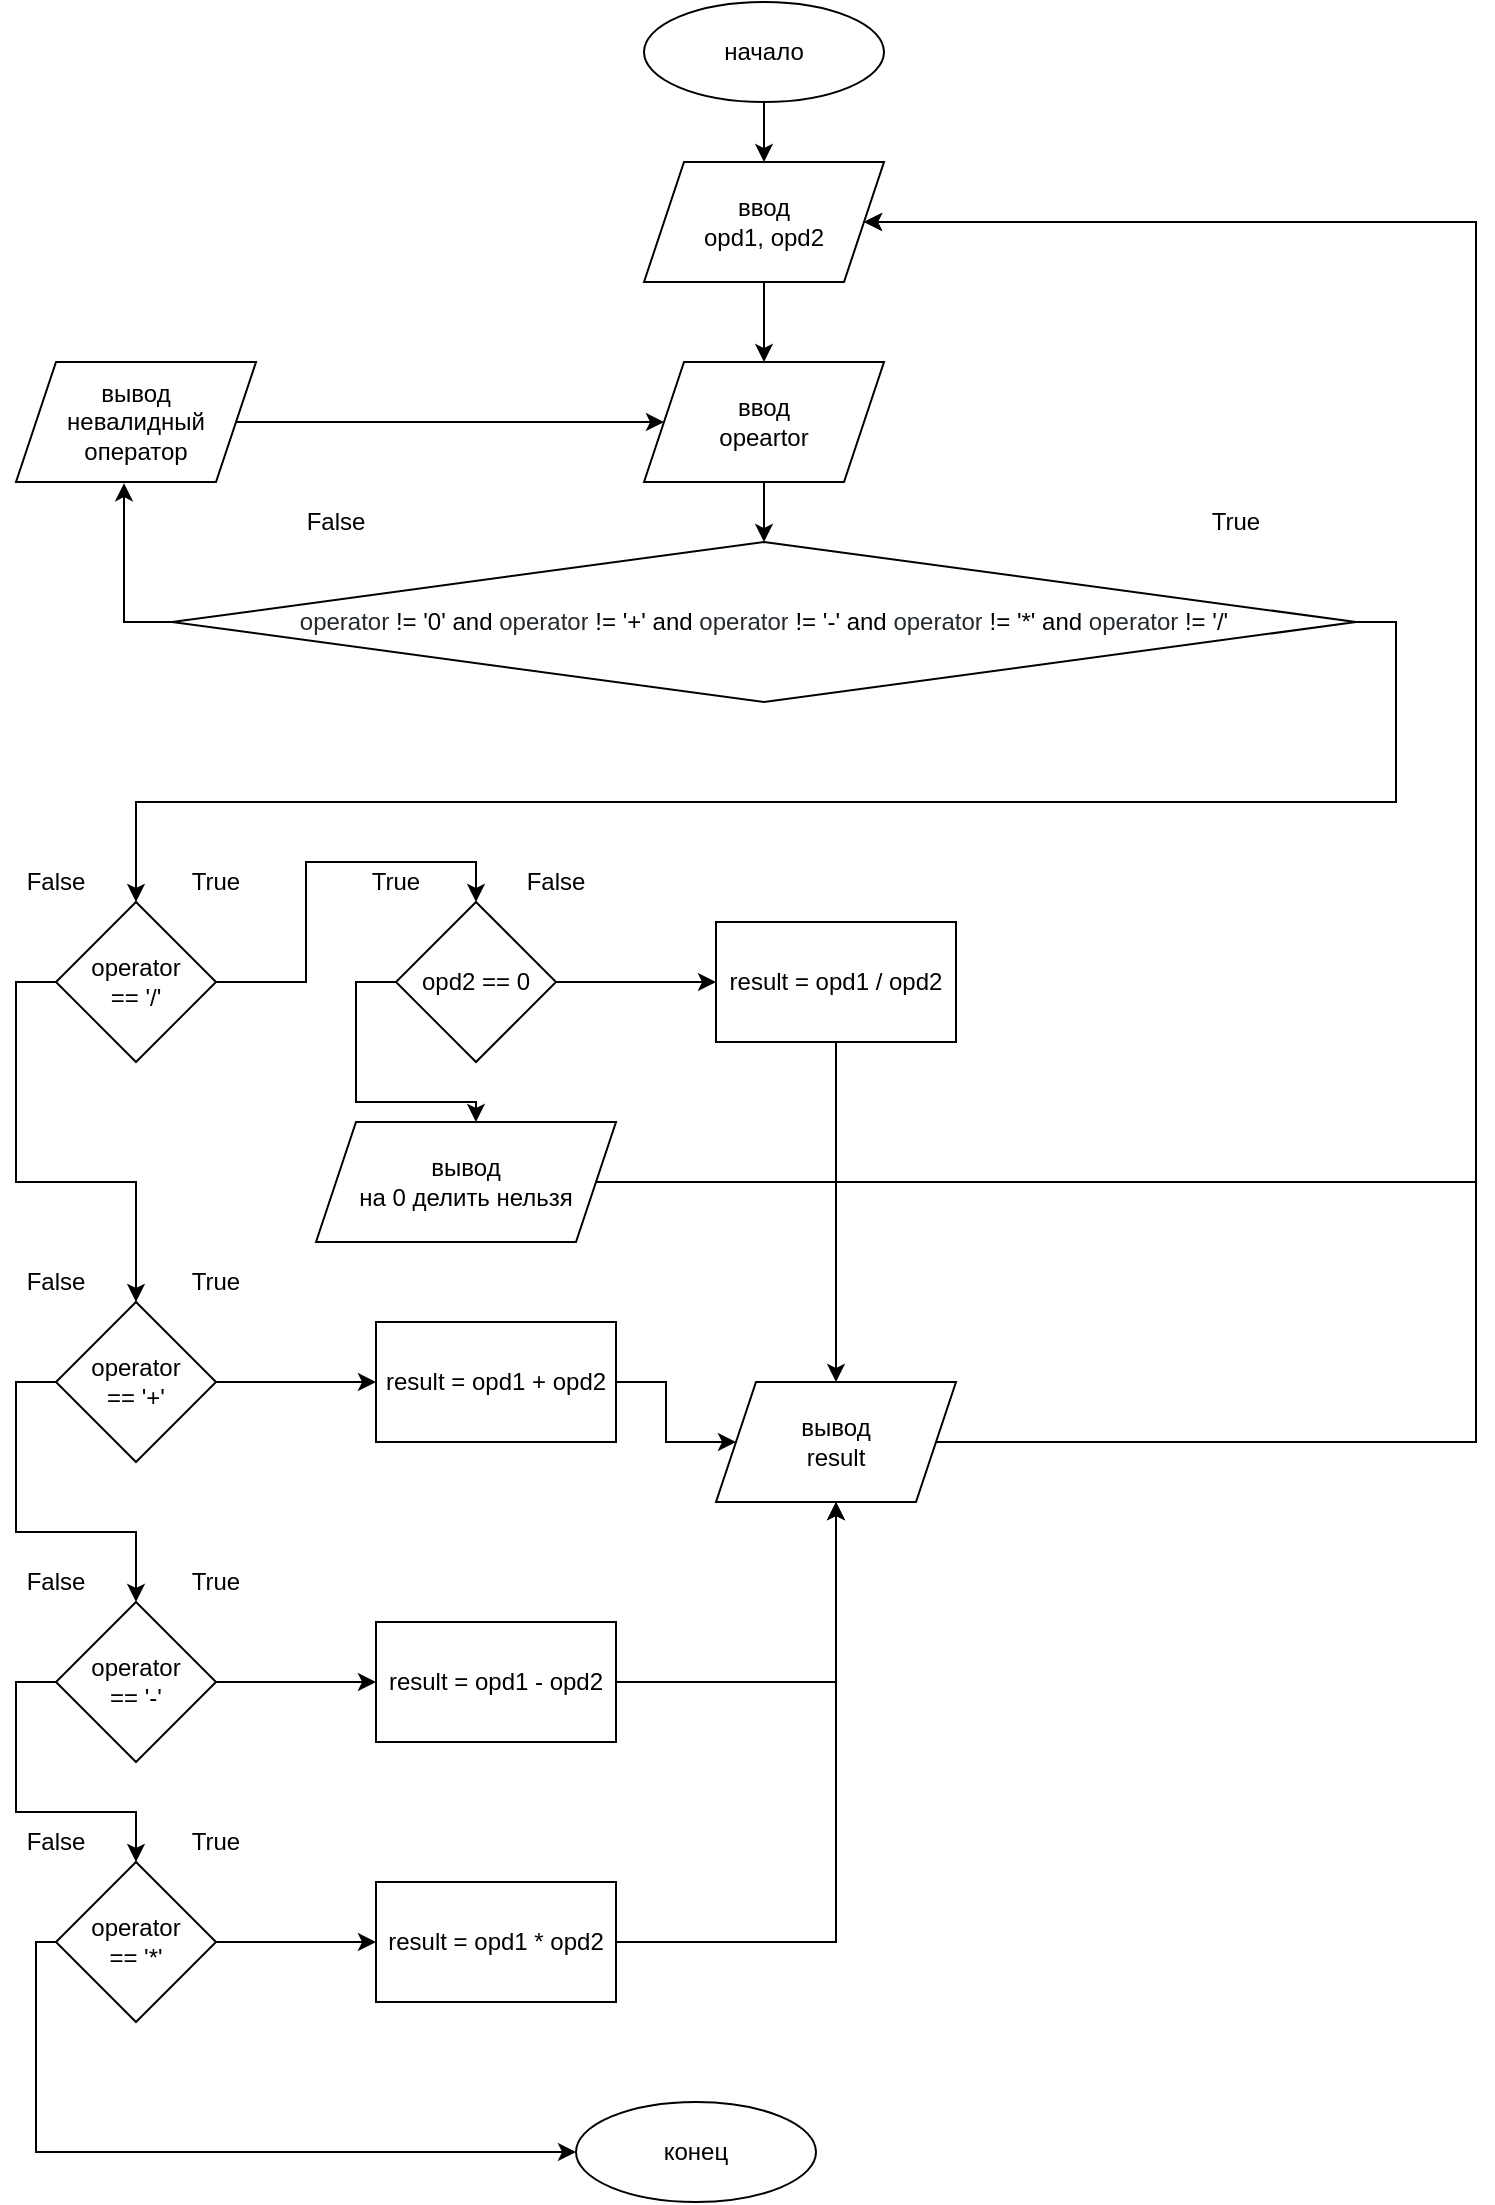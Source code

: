 <mxfile version="14.7.0" type="github" pages="5">
  <diagram id="TFhFOJFd55hGvijE_0DP" name="task01">
    <mxGraphModel dx="2062" dy="1187" grid="1" gridSize="10" guides="1" tooltips="1" connect="1" arrows="1" fold="1" page="1" pageScale="1" pageWidth="827" pageHeight="1169" math="0" shadow="0">
      <root>
        <mxCell id="0" />
        <mxCell id="1" parent="0" />
        <mxCell id="lAKaNFbHUgLu8sAjZaHh-39" style="edgeStyle=orthogonalEdgeStyle;rounded=0;orthogonalLoop=1;jettySize=auto;html=1;entryX=0.5;entryY=0;entryDx=0;entryDy=0;" parent="1" source="lAKaNFbHUgLu8sAjZaHh-36" target="lAKaNFbHUgLu8sAjZaHh-37" edge="1">
          <mxGeometry relative="1" as="geometry" />
        </mxCell>
        <mxCell id="lAKaNFbHUgLu8sAjZaHh-36" value="начало" style="ellipse;whiteSpace=wrap;html=1;" parent="1" vertex="1">
          <mxGeometry x="354" y="30" width="120" height="50" as="geometry" />
        </mxCell>
        <mxCell id="lAKaNFbHUgLu8sAjZaHh-40" style="edgeStyle=orthogonalEdgeStyle;rounded=0;orthogonalLoop=1;jettySize=auto;html=1;entryX=0.5;entryY=0;entryDx=0;entryDy=0;" parent="1" source="lAKaNFbHUgLu8sAjZaHh-37" target="lAKaNFbHUgLu8sAjZaHh-38" edge="1">
          <mxGeometry relative="1" as="geometry" />
        </mxCell>
        <mxCell id="lAKaNFbHUgLu8sAjZaHh-37" value="ввод&lt;br&gt;opd1, opd2" style="shape=parallelogram;perimeter=parallelogramPerimeter;whiteSpace=wrap;html=1;fixedSize=1;" parent="1" vertex="1">
          <mxGeometry x="354" y="110" width="120" height="60" as="geometry" />
        </mxCell>
        <mxCell id="lAKaNFbHUgLu8sAjZaHh-45" style="edgeStyle=orthogonalEdgeStyle;rounded=0;orthogonalLoop=1;jettySize=auto;html=1;entryX=0.5;entryY=0;entryDx=0;entryDy=0;" parent="1" source="lAKaNFbHUgLu8sAjZaHh-38" target="lAKaNFbHUgLu8sAjZaHh-41" edge="1">
          <mxGeometry relative="1" as="geometry" />
        </mxCell>
        <mxCell id="lAKaNFbHUgLu8sAjZaHh-38" value="ввод&lt;br&gt;opeartor" style="shape=parallelogram;perimeter=parallelogramPerimeter;whiteSpace=wrap;html=1;fixedSize=1;" parent="1" vertex="1">
          <mxGeometry x="354" y="210" width="120" height="60" as="geometry" />
        </mxCell>
        <mxCell id="lAKaNFbHUgLu8sAjZaHh-48" style="edgeStyle=orthogonalEdgeStyle;rounded=0;orthogonalLoop=1;jettySize=auto;html=1;entryX=0.45;entryY=1.01;entryDx=0;entryDy=0;entryPerimeter=0;exitX=0;exitY=0.5;exitDx=0;exitDy=0;" parent="1" source="lAKaNFbHUgLu8sAjZaHh-41" target="lAKaNFbHUgLu8sAjZaHh-47" edge="1">
          <mxGeometry relative="1" as="geometry">
            <mxPoint x="90" y="240" as="targetPoint" />
          </mxGeometry>
        </mxCell>
        <mxCell id="lAKaNFbHUgLu8sAjZaHh-107" style="edgeStyle=orthogonalEdgeStyle;rounded=0;orthogonalLoop=1;jettySize=auto;html=1;exitX=1;exitY=0.5;exitDx=0;exitDy=0;" parent="1" source="lAKaNFbHUgLu8sAjZaHh-41" target="lAKaNFbHUgLu8sAjZaHh-59" edge="1">
          <mxGeometry relative="1" as="geometry" />
        </mxCell>
        <mxCell id="lAKaNFbHUgLu8sAjZaHh-41" value="&lt;span class=&quot;pl-s1&quot; style=&quot;box-sizing: border-box ; color: rgb(36 , 41 , 46) ; font-family: , &amp;#34;consolas&amp;#34; , &amp;#34;liberation mono&amp;#34; , &amp;#34;menlo&amp;#34; , monospace ; background-color: rgb(255 , 255 , 255)&quot;&gt;operator&lt;/span&gt;&lt;span style=&quot;color: rgb(36 , 41 , 46) ; font-family: , &amp;#34;consolas&amp;#34; , &amp;#34;liberation mono&amp;#34; , &amp;#34;menlo&amp;#34; , monospace ; background-color: rgb(255 , 255 , 255)&quot;&gt; &lt;/span&gt;&lt;span class=&quot;pl-c1&quot; style=&quot;box-sizing: border-box ; font-family: , &amp;#34;consolas&amp;#34; , &amp;#34;liberation mono&amp;#34; , &amp;#34;menlo&amp;#34; , monospace ; background-color: rgb(255 , 255 , 255)&quot;&gt;!=&lt;/span&gt;&lt;span style=&quot;color: rgb(36 , 41 , 46) ; font-family: , &amp;#34;consolas&amp;#34; , &amp;#34;liberation mono&amp;#34; , &amp;#34;menlo&amp;#34; , monospace ; background-color: rgb(255 , 255 , 255)&quot;&gt; &lt;/span&gt;&lt;span class=&quot;pl-s&quot; style=&quot;box-sizing: border-box ; font-family: , &amp;#34;consolas&amp;#34; , &amp;#34;liberation mono&amp;#34; , &amp;#34;menlo&amp;#34; , monospace ; background-color: rgb(255 , 255 , 255)&quot;&gt;&#39;0&#39;&lt;/span&gt;&lt;span style=&quot;color: rgb(36 , 41 , 46) ; font-family: , &amp;#34;consolas&amp;#34; , &amp;#34;liberation mono&amp;#34; , &amp;#34;menlo&amp;#34; , monospace ; background-color: rgb(255 , 255 , 255)&quot;&gt; &lt;/span&gt;&lt;span class=&quot;pl-c1&quot; style=&quot;box-sizing: border-box ; font-family: , &amp;#34;consolas&amp;#34; , &amp;#34;liberation mono&amp;#34; , &amp;#34;menlo&amp;#34; , monospace ; background-color: rgb(255 , 255 , 255)&quot;&gt;and&lt;/span&gt;&lt;span style=&quot;color: rgb(36 , 41 , 46) ; font-family: , &amp;#34;consolas&amp;#34; , &amp;#34;liberation mono&amp;#34; , &amp;#34;menlo&amp;#34; , monospace ; background-color: rgb(255 , 255 , 255)&quot;&gt; &lt;/span&gt;&lt;span class=&quot;pl-s1&quot; style=&quot;box-sizing: border-box ; color: rgb(36 , 41 , 46) ; font-family: , &amp;#34;consolas&amp;#34; , &amp;#34;liberation mono&amp;#34; , &amp;#34;menlo&amp;#34; , monospace ; background-color: rgb(255 , 255 , 255)&quot;&gt;operator&lt;/span&gt;&lt;span style=&quot;color: rgb(36 , 41 , 46) ; font-family: , &amp;#34;consolas&amp;#34; , &amp;#34;liberation mono&amp;#34; , &amp;#34;menlo&amp;#34; , monospace ; background-color: rgb(255 , 255 , 255)&quot;&gt; &lt;/span&gt;&lt;span class=&quot;pl-c1&quot; style=&quot;box-sizing: border-box ; font-family: , &amp;#34;consolas&amp;#34; , &amp;#34;liberation mono&amp;#34; , &amp;#34;menlo&amp;#34; , monospace ; background-color: rgb(255 , 255 , 255)&quot;&gt;!=&lt;/span&gt;&lt;span style=&quot;color: rgb(36 , 41 , 46) ; font-family: , &amp;#34;consolas&amp;#34; , &amp;#34;liberation mono&amp;#34; , &amp;#34;menlo&amp;#34; , monospace ; background-color: rgb(255 , 255 , 255)&quot;&gt; &lt;/span&gt;&lt;span class=&quot;pl-s&quot; style=&quot;box-sizing: border-box ; font-family: , &amp;#34;consolas&amp;#34; , &amp;#34;liberation mono&amp;#34; , &amp;#34;menlo&amp;#34; , monospace ; background-color: rgb(255 , 255 , 255)&quot;&gt;&#39;+&#39;&lt;/span&gt;&lt;span style=&quot;color: rgb(36 , 41 , 46) ; font-family: , &amp;#34;consolas&amp;#34; , &amp;#34;liberation mono&amp;#34; , &amp;#34;menlo&amp;#34; , monospace ; background-color: rgb(255 , 255 , 255)&quot;&gt; &lt;/span&gt;&lt;span class=&quot;pl-c1&quot; style=&quot;box-sizing: border-box ; font-family: , &amp;#34;consolas&amp;#34; , &amp;#34;liberation mono&amp;#34; , &amp;#34;menlo&amp;#34; , monospace ; background-color: rgb(255 , 255 , 255)&quot;&gt;and&lt;/span&gt;&lt;span style=&quot;color: rgb(36 , 41 , 46) ; font-family: , &amp;#34;consolas&amp;#34; , &amp;#34;liberation mono&amp;#34; , &amp;#34;menlo&amp;#34; , monospace ; background-color: rgb(255 , 255 , 255)&quot;&gt; &lt;/span&gt;&lt;span class=&quot;pl-s1&quot; style=&quot;box-sizing: border-box ; color: rgb(36 , 41 , 46) ; font-family: , &amp;#34;consolas&amp;#34; , &amp;#34;liberation mono&amp;#34; , &amp;#34;menlo&amp;#34; , monospace ; background-color: rgb(255 , 255 , 255)&quot;&gt;operator&lt;/span&gt;&lt;span style=&quot;color: rgb(36 , 41 , 46) ; font-family: , &amp;#34;consolas&amp;#34; , &amp;#34;liberation mono&amp;#34; , &amp;#34;menlo&amp;#34; , monospace ; background-color: rgb(255 , 255 , 255)&quot;&gt; &lt;/span&gt;&lt;span class=&quot;pl-c1&quot; style=&quot;box-sizing: border-box ; font-family: , &amp;#34;consolas&amp;#34; , &amp;#34;liberation mono&amp;#34; , &amp;#34;menlo&amp;#34; , monospace ; background-color: rgb(255 , 255 , 255)&quot;&gt;!=&lt;/span&gt;&lt;span style=&quot;color: rgb(36 , 41 , 46) ; font-family: , &amp;#34;consolas&amp;#34; , &amp;#34;liberation mono&amp;#34; , &amp;#34;menlo&amp;#34; , monospace ; background-color: rgb(255 , 255 , 255)&quot;&gt; &lt;/span&gt;&lt;span class=&quot;pl-s&quot; style=&quot;box-sizing: border-box ; font-family: , &amp;#34;consolas&amp;#34; , &amp;#34;liberation mono&amp;#34; , &amp;#34;menlo&amp;#34; , monospace ; background-color: rgb(255 , 255 , 255)&quot;&gt;&#39;-&#39;&lt;/span&gt;&lt;span style=&quot;color: rgb(36 , 41 , 46) ; font-family: , &amp;#34;consolas&amp;#34; , &amp;#34;liberation mono&amp;#34; , &amp;#34;menlo&amp;#34; , monospace ; background-color: rgb(255 , 255 , 255)&quot;&gt; &lt;/span&gt;&lt;span class=&quot;pl-c1&quot; style=&quot;box-sizing: border-box ; font-family: , &amp;#34;consolas&amp;#34; , &amp;#34;liberation mono&amp;#34; , &amp;#34;menlo&amp;#34; , monospace ; background-color: rgb(255 , 255 , 255)&quot;&gt;and&lt;/span&gt;&lt;span style=&quot;color: rgb(36 , 41 , 46) ; font-family: , &amp;#34;consolas&amp;#34; , &amp;#34;liberation mono&amp;#34; , &amp;#34;menlo&amp;#34; , monospace ; background-color: rgb(255 , 255 , 255)&quot;&gt; &lt;/span&gt;&lt;span class=&quot;pl-s1&quot; style=&quot;box-sizing: border-box ; color: rgb(36 , 41 , 46) ; font-family: , &amp;#34;consolas&amp;#34; , &amp;#34;liberation mono&amp;#34; , &amp;#34;menlo&amp;#34; , monospace ; background-color: rgb(255 , 255 , 255)&quot;&gt;operator&lt;/span&gt;&lt;span style=&quot;color: rgb(36 , 41 , 46) ; font-family: , &amp;#34;consolas&amp;#34; , &amp;#34;liberation mono&amp;#34; , &amp;#34;menlo&amp;#34; , monospace ; background-color: rgb(255 , 255 , 255)&quot;&gt; &lt;/span&gt;&lt;span class=&quot;pl-c1&quot; style=&quot;box-sizing: border-box ; font-family: , &amp;#34;consolas&amp;#34; , &amp;#34;liberation mono&amp;#34; , &amp;#34;menlo&amp;#34; , monospace ; background-color: rgb(255 , 255 , 255)&quot;&gt;!=&lt;/span&gt;&lt;span style=&quot;color: rgb(36 , 41 , 46) ; font-family: , &amp;#34;consolas&amp;#34; , &amp;#34;liberation mono&amp;#34; , &amp;#34;menlo&amp;#34; , monospace ; background-color: rgb(255 , 255 , 255)&quot;&gt; &lt;/span&gt;&lt;span class=&quot;pl-s&quot; style=&quot;box-sizing: border-box ; font-family: , &amp;#34;consolas&amp;#34; , &amp;#34;liberation mono&amp;#34; , &amp;#34;menlo&amp;#34; , monospace ; background-color: rgb(255 , 255 , 255)&quot;&gt;&#39;*&#39;&lt;/span&gt;&lt;span style=&quot;color: rgb(36 , 41 , 46) ; font-family: , &amp;#34;consolas&amp;#34; , &amp;#34;liberation mono&amp;#34; , &amp;#34;menlo&amp;#34; , monospace ; background-color: rgb(255 , 255 , 255)&quot;&gt; &lt;/span&gt;&lt;span class=&quot;pl-c1&quot; style=&quot;box-sizing: border-box ; font-family: , &amp;#34;consolas&amp;#34; , &amp;#34;liberation mono&amp;#34; , &amp;#34;menlo&amp;#34; , monospace ; background-color: rgb(255 , 255 , 255)&quot;&gt;and&lt;/span&gt;&lt;span style=&quot;color: rgb(36 , 41 , 46) ; font-family: , &amp;#34;consolas&amp;#34; , &amp;#34;liberation mono&amp;#34; , &amp;#34;menlo&amp;#34; , monospace ; background-color: rgb(255 , 255 , 255)&quot;&gt; &lt;/span&gt;&lt;span class=&quot;pl-s1&quot; style=&quot;box-sizing: border-box ; color: rgb(36 , 41 , 46) ; font-family: , &amp;#34;consolas&amp;#34; , &amp;#34;liberation mono&amp;#34; , &amp;#34;menlo&amp;#34; , monospace ; background-color: rgb(255 , 255 , 255)&quot;&gt;operator&lt;/span&gt;&lt;span style=&quot;color: rgb(36 , 41 , 46) ; font-family: , &amp;#34;consolas&amp;#34; , &amp;#34;liberation mono&amp;#34; , &amp;#34;menlo&amp;#34; , monospace ; background-color: rgb(255 , 255 , 255)&quot;&gt; &lt;/span&gt;&lt;span class=&quot;pl-c1&quot; style=&quot;box-sizing: border-box ; font-family: , &amp;#34;consolas&amp;#34; , &amp;#34;liberation mono&amp;#34; , &amp;#34;menlo&amp;#34; , monospace ; background-color: rgb(255 , 255 , 255)&quot;&gt;!=&lt;/span&gt;&lt;span style=&quot;color: rgb(36 , 41 , 46) ; font-family: , &amp;#34;consolas&amp;#34; , &amp;#34;liberation mono&amp;#34; , &amp;#34;menlo&amp;#34; , monospace ; background-color: rgb(255 , 255 , 255)&quot;&gt; &lt;/span&gt;&lt;span class=&quot;pl-s&quot; style=&quot;box-sizing: border-box ; font-family: , &amp;#34;consolas&amp;#34; , &amp;#34;liberation mono&amp;#34; , &amp;#34;menlo&amp;#34; , monospace ; background-color: rgb(255 , 255 , 255)&quot;&gt;&#39;/&#39;&lt;/span&gt;" style="rhombus;whiteSpace=wrap;html=1;" parent="1" vertex="1">
          <mxGeometry x="118" y="300" width="592" height="80" as="geometry" />
        </mxCell>
        <mxCell id="lAKaNFbHUgLu8sAjZaHh-42" value="False" style="text;html=1;strokeColor=none;fillColor=none;align=center;verticalAlign=middle;whiteSpace=wrap;rounded=0;" parent="1" vertex="1">
          <mxGeometry x="180" y="280" width="40" height="20" as="geometry" />
        </mxCell>
        <mxCell id="lAKaNFbHUgLu8sAjZaHh-44" value="True" style="text;html=1;strokeColor=none;fillColor=none;align=center;verticalAlign=middle;whiteSpace=wrap;rounded=0;" parent="1" vertex="1">
          <mxGeometry x="630" y="280" width="40" height="20" as="geometry" />
        </mxCell>
        <mxCell id="lAKaNFbHUgLu8sAjZaHh-49" style="edgeStyle=orthogonalEdgeStyle;rounded=0;orthogonalLoop=1;jettySize=auto;html=1;entryX=0;entryY=0.5;entryDx=0;entryDy=0;" parent="1" source="lAKaNFbHUgLu8sAjZaHh-47" target="lAKaNFbHUgLu8sAjZaHh-38" edge="1">
          <mxGeometry relative="1" as="geometry" />
        </mxCell>
        <mxCell id="lAKaNFbHUgLu8sAjZaHh-47" value="вывод&lt;br&gt;невалидный оператор" style="shape=parallelogram;perimeter=parallelogramPerimeter;whiteSpace=wrap;html=1;fixedSize=1;" parent="1" vertex="1">
          <mxGeometry x="40" y="210" width="120" height="60" as="geometry" />
        </mxCell>
        <mxCell id="lAKaNFbHUgLu8sAjZaHh-74" style="edgeStyle=orthogonalEdgeStyle;rounded=0;orthogonalLoop=1;jettySize=auto;html=1;" parent="1" source="lAKaNFbHUgLu8sAjZaHh-50" target="lAKaNFbHUgLu8sAjZaHh-66" edge="1">
          <mxGeometry relative="1" as="geometry" />
        </mxCell>
        <mxCell id="lAKaNFbHUgLu8sAjZaHh-88" style="edgeStyle=orthogonalEdgeStyle;rounded=0;orthogonalLoop=1;jettySize=auto;html=1;exitX=0;exitY=0.5;exitDx=0;exitDy=0;entryX=0.5;entryY=0;entryDx=0;entryDy=0;" parent="1" source="lAKaNFbHUgLu8sAjZaHh-50" target="lAKaNFbHUgLu8sAjZaHh-53" edge="1">
          <mxGeometry relative="1" as="geometry" />
        </mxCell>
        <mxCell id="lAKaNFbHUgLu8sAjZaHh-50" value="operator &lt;br&gt;== &#39;+&#39;" style="rhombus;whiteSpace=wrap;html=1;" parent="1" vertex="1">
          <mxGeometry x="60" y="680" width="80" height="80" as="geometry" />
        </mxCell>
        <mxCell id="lAKaNFbHUgLu8sAjZaHh-51" value="True" style="text;html=1;strokeColor=none;fillColor=none;align=center;verticalAlign=middle;whiteSpace=wrap;rounded=0;" parent="1" vertex="1">
          <mxGeometry x="120" y="660" width="40" height="20" as="geometry" />
        </mxCell>
        <mxCell id="lAKaNFbHUgLu8sAjZaHh-52" value="False" style="text;html=1;strokeColor=none;fillColor=none;align=center;verticalAlign=middle;whiteSpace=wrap;rounded=0;" parent="1" vertex="1">
          <mxGeometry x="40" y="660" width="40" height="20" as="geometry" />
        </mxCell>
        <mxCell id="lAKaNFbHUgLu8sAjZaHh-76" style="edgeStyle=orthogonalEdgeStyle;rounded=0;orthogonalLoop=1;jettySize=auto;html=1;entryX=0;entryY=0.5;entryDx=0;entryDy=0;" parent="1" source="lAKaNFbHUgLu8sAjZaHh-53" target="lAKaNFbHUgLu8sAjZaHh-68" edge="1">
          <mxGeometry relative="1" as="geometry" />
        </mxCell>
        <mxCell id="lAKaNFbHUgLu8sAjZaHh-91" style="edgeStyle=orthogonalEdgeStyle;rounded=0;orthogonalLoop=1;jettySize=auto;html=1;entryX=0.5;entryY=0;entryDx=0;entryDy=0;exitX=0;exitY=0.5;exitDx=0;exitDy=0;" parent="1" source="lAKaNFbHUgLu8sAjZaHh-53" target="lAKaNFbHUgLu8sAjZaHh-56" edge="1">
          <mxGeometry relative="1" as="geometry" />
        </mxCell>
        <mxCell id="lAKaNFbHUgLu8sAjZaHh-53" value="operator &lt;br&gt;== &#39;-&#39;" style="rhombus;whiteSpace=wrap;html=1;" parent="1" vertex="1">
          <mxGeometry x="60" y="830" width="80" height="80" as="geometry" />
        </mxCell>
        <mxCell id="lAKaNFbHUgLu8sAjZaHh-54" value="True" style="text;html=1;strokeColor=none;fillColor=none;align=center;verticalAlign=middle;whiteSpace=wrap;rounded=0;" parent="1" vertex="1">
          <mxGeometry x="120" y="810" width="40" height="20" as="geometry" />
        </mxCell>
        <mxCell id="lAKaNFbHUgLu8sAjZaHh-55" value="False" style="text;html=1;strokeColor=none;fillColor=none;align=center;verticalAlign=middle;whiteSpace=wrap;rounded=0;" parent="1" vertex="1">
          <mxGeometry x="40" y="810" width="40" height="20" as="geometry" />
        </mxCell>
        <mxCell id="lAKaNFbHUgLu8sAjZaHh-78" style="edgeStyle=orthogonalEdgeStyle;rounded=0;orthogonalLoop=1;jettySize=auto;html=1;entryX=0;entryY=0.5;entryDx=0;entryDy=0;" parent="1" source="lAKaNFbHUgLu8sAjZaHh-56" target="lAKaNFbHUgLu8sAjZaHh-70" edge="1">
          <mxGeometry relative="1" as="geometry" />
        </mxCell>
        <mxCell id="lAKaNFbHUgLu8sAjZaHh-117" style="edgeStyle=orthogonalEdgeStyle;rounded=0;orthogonalLoop=1;jettySize=auto;html=1;entryX=0;entryY=0.5;entryDx=0;entryDy=0;" parent="1" source="lAKaNFbHUgLu8sAjZaHh-56" target="lAKaNFbHUgLu8sAjZaHh-101" edge="1">
          <mxGeometry relative="1" as="geometry">
            <Array as="points">
              <mxPoint x="50" y="1000" />
              <mxPoint x="50" y="1105" />
            </Array>
          </mxGeometry>
        </mxCell>
        <mxCell id="lAKaNFbHUgLu8sAjZaHh-56" value="operator &lt;br&gt;== &#39;*&#39;" style="rhombus;whiteSpace=wrap;html=1;" parent="1" vertex="1">
          <mxGeometry x="60" y="960" width="80" height="80" as="geometry" />
        </mxCell>
        <mxCell id="lAKaNFbHUgLu8sAjZaHh-57" value="True" style="text;html=1;strokeColor=none;fillColor=none;align=center;verticalAlign=middle;whiteSpace=wrap;rounded=0;" parent="1" vertex="1">
          <mxGeometry x="120" y="940" width="40" height="20" as="geometry" />
        </mxCell>
        <mxCell id="lAKaNFbHUgLu8sAjZaHh-58" value="False" style="text;html=1;strokeColor=none;fillColor=none;align=center;verticalAlign=middle;whiteSpace=wrap;rounded=0;" parent="1" vertex="1">
          <mxGeometry x="40" y="940" width="40" height="20" as="geometry" />
        </mxCell>
        <mxCell id="lAKaNFbHUgLu8sAjZaHh-108" style="edgeStyle=orthogonalEdgeStyle;rounded=0;orthogonalLoop=1;jettySize=auto;html=1;entryX=0.5;entryY=0;entryDx=0;entryDy=0;" parent="1" source="lAKaNFbHUgLu8sAjZaHh-59" target="lAKaNFbHUgLu8sAjZaHh-84" edge="1">
          <mxGeometry relative="1" as="geometry" />
        </mxCell>
        <mxCell id="lAKaNFbHUgLu8sAjZaHh-116" style="edgeStyle=orthogonalEdgeStyle;rounded=0;orthogonalLoop=1;jettySize=auto;html=1;entryX=0.5;entryY=0;entryDx=0;entryDy=0;exitX=0;exitY=0.5;exitDx=0;exitDy=0;" parent="1" source="lAKaNFbHUgLu8sAjZaHh-59" target="lAKaNFbHUgLu8sAjZaHh-50" edge="1">
          <mxGeometry relative="1" as="geometry" />
        </mxCell>
        <mxCell id="lAKaNFbHUgLu8sAjZaHh-59" value="operator &lt;br&gt;== &#39;/&#39;" style="rhombus;whiteSpace=wrap;html=1;" parent="1" vertex="1">
          <mxGeometry x="60" y="480" width="80" height="80" as="geometry" />
        </mxCell>
        <mxCell id="lAKaNFbHUgLu8sAjZaHh-60" value="True" style="text;html=1;strokeColor=none;fillColor=none;align=center;verticalAlign=middle;whiteSpace=wrap;rounded=0;" parent="1" vertex="1">
          <mxGeometry x="120" y="460" width="40" height="20" as="geometry" />
        </mxCell>
        <mxCell id="lAKaNFbHUgLu8sAjZaHh-61" value="False" style="text;html=1;strokeColor=none;fillColor=none;align=center;verticalAlign=middle;whiteSpace=wrap;rounded=0;" parent="1" vertex="1">
          <mxGeometry x="40" y="460" width="40" height="20" as="geometry" />
        </mxCell>
        <mxCell id="lAKaNFbHUgLu8sAjZaHh-75" style="edgeStyle=orthogonalEdgeStyle;rounded=0;orthogonalLoop=1;jettySize=auto;html=1;" parent="1" source="lAKaNFbHUgLu8sAjZaHh-66" target="lAKaNFbHUgLu8sAjZaHh-67" edge="1">
          <mxGeometry relative="1" as="geometry" />
        </mxCell>
        <mxCell id="lAKaNFbHUgLu8sAjZaHh-66" value="result = opd1 + opd2" style="rounded=0;whiteSpace=wrap;html=1;" parent="1" vertex="1">
          <mxGeometry x="220" y="690" width="120" height="60" as="geometry" />
        </mxCell>
        <mxCell id="lAKaNFbHUgLu8sAjZaHh-112" style="edgeStyle=orthogonalEdgeStyle;rounded=0;orthogonalLoop=1;jettySize=auto;html=1;entryX=1;entryY=0.5;entryDx=0;entryDy=0;exitX=1;exitY=0.5;exitDx=0;exitDy=0;" parent="1" source="lAKaNFbHUgLu8sAjZaHh-67" target="lAKaNFbHUgLu8sAjZaHh-37" edge="1">
          <mxGeometry relative="1" as="geometry">
            <Array as="points">
              <mxPoint x="770" y="750" />
              <mxPoint x="770" y="140" />
            </Array>
          </mxGeometry>
        </mxCell>
        <mxCell id="lAKaNFbHUgLu8sAjZaHh-67" value="вывод&lt;br&gt;result" style="shape=parallelogram;perimeter=parallelogramPerimeter;whiteSpace=wrap;html=1;fixedSize=1;" parent="1" vertex="1">
          <mxGeometry x="390" y="720" width="120" height="60" as="geometry" />
        </mxCell>
        <mxCell id="lAKaNFbHUgLu8sAjZaHh-77" style="edgeStyle=orthogonalEdgeStyle;rounded=0;orthogonalLoop=1;jettySize=auto;html=1;entryX=0.5;entryY=1;entryDx=0;entryDy=0;" parent="1" source="lAKaNFbHUgLu8sAjZaHh-68" target="lAKaNFbHUgLu8sAjZaHh-67" edge="1">
          <mxGeometry relative="1" as="geometry" />
        </mxCell>
        <mxCell id="lAKaNFbHUgLu8sAjZaHh-68" value="result = opd1 - opd2" style="rounded=0;whiteSpace=wrap;html=1;" parent="1" vertex="1">
          <mxGeometry x="220" y="840" width="120" height="60" as="geometry" />
        </mxCell>
        <mxCell id="lAKaNFbHUgLu8sAjZaHh-79" style="edgeStyle=orthogonalEdgeStyle;rounded=0;orthogonalLoop=1;jettySize=auto;html=1;entryX=0.5;entryY=1;entryDx=0;entryDy=0;" parent="1" source="lAKaNFbHUgLu8sAjZaHh-70" target="lAKaNFbHUgLu8sAjZaHh-67" edge="1">
          <mxGeometry relative="1" as="geometry" />
        </mxCell>
        <mxCell id="lAKaNFbHUgLu8sAjZaHh-70" value="result = opd1 * opd2" style="rounded=0;whiteSpace=wrap;html=1;" parent="1" vertex="1">
          <mxGeometry x="220" y="970" width="120" height="60" as="geometry" />
        </mxCell>
        <mxCell id="lAKaNFbHUgLu8sAjZaHh-113" style="edgeStyle=orthogonalEdgeStyle;rounded=0;orthogonalLoop=1;jettySize=auto;html=1;entryX=0;entryY=0.5;entryDx=0;entryDy=0;" parent="1" source="lAKaNFbHUgLu8sAjZaHh-84" target="lAKaNFbHUgLu8sAjZaHh-98" edge="1">
          <mxGeometry relative="1" as="geometry" />
        </mxCell>
        <mxCell id="lAKaNFbHUgLu8sAjZaHh-114" style="edgeStyle=orthogonalEdgeStyle;rounded=0;orthogonalLoop=1;jettySize=auto;html=1;entryX=0.533;entryY=0;entryDx=0;entryDy=0;entryPerimeter=0;exitX=0;exitY=0.5;exitDx=0;exitDy=0;" parent="1" source="lAKaNFbHUgLu8sAjZaHh-84" target="lAKaNFbHUgLu8sAjZaHh-94" edge="1">
          <mxGeometry relative="1" as="geometry" />
        </mxCell>
        <mxCell id="lAKaNFbHUgLu8sAjZaHh-84" value="opd2 == 0" style="rhombus;whiteSpace=wrap;html=1;" parent="1" vertex="1">
          <mxGeometry x="230" y="480" width="80" height="80" as="geometry" />
        </mxCell>
        <mxCell id="lAKaNFbHUgLu8sAjZaHh-85" value="False" style="text;html=1;strokeColor=none;fillColor=none;align=center;verticalAlign=middle;whiteSpace=wrap;rounded=0;" parent="1" vertex="1">
          <mxGeometry x="290" y="460" width="40" height="20" as="geometry" />
        </mxCell>
        <mxCell id="lAKaNFbHUgLu8sAjZaHh-86" value="True" style="text;html=1;strokeColor=none;fillColor=none;align=center;verticalAlign=middle;whiteSpace=wrap;rounded=0;" parent="1" vertex="1">
          <mxGeometry x="210" y="460" width="40" height="20" as="geometry" />
        </mxCell>
        <mxCell id="lAKaNFbHUgLu8sAjZaHh-115" style="edgeStyle=orthogonalEdgeStyle;rounded=0;orthogonalLoop=1;jettySize=auto;html=1;entryX=1;entryY=0.5;entryDx=0;entryDy=0;" parent="1" source="lAKaNFbHUgLu8sAjZaHh-94" target="lAKaNFbHUgLu8sAjZaHh-37" edge="1">
          <mxGeometry relative="1" as="geometry">
            <Array as="points">
              <mxPoint x="770" y="620" />
              <mxPoint x="770" y="140" />
            </Array>
          </mxGeometry>
        </mxCell>
        <mxCell id="lAKaNFbHUgLu8sAjZaHh-94" value="вывод&lt;br&gt;на 0 делить нельзя" style="shape=parallelogram;perimeter=parallelogramPerimeter;whiteSpace=wrap;html=1;fixedSize=1;" parent="1" vertex="1">
          <mxGeometry x="190" y="590" width="150" height="60" as="geometry" />
        </mxCell>
        <mxCell id="lAKaNFbHUgLu8sAjZaHh-111" style="edgeStyle=orthogonalEdgeStyle;rounded=0;orthogonalLoop=1;jettySize=auto;html=1;entryX=0.5;entryY=0;entryDx=0;entryDy=0;" parent="1" source="lAKaNFbHUgLu8sAjZaHh-98" target="lAKaNFbHUgLu8sAjZaHh-67" edge="1">
          <mxGeometry relative="1" as="geometry" />
        </mxCell>
        <mxCell id="lAKaNFbHUgLu8sAjZaHh-98" value="result = opd1 / opd2" style="rounded=0;whiteSpace=wrap;html=1;" parent="1" vertex="1">
          <mxGeometry x="390" y="490" width="120" height="60" as="geometry" />
        </mxCell>
        <mxCell id="lAKaNFbHUgLu8sAjZaHh-101" value="конец" style="ellipse;whiteSpace=wrap;html=1;" parent="1" vertex="1">
          <mxGeometry x="320" y="1080" width="120" height="50" as="geometry" />
        </mxCell>
      </root>
    </mxGraphModel>
  </diagram>
  <diagram id="nN2ECZ1mGpUGFfghTmaI" name="task02">
    <mxGraphModel dx="1718" dy="989" grid="1" gridSize="10" guides="1" tooltips="1" connect="1" arrows="1" fold="1" page="1" pageScale="1" pageWidth="827" pageHeight="1169" math="0" shadow="0">
      <root>
        <mxCell id="XsobvC_KgTFeoKwAefsl-0" />
        <mxCell id="XsobvC_KgTFeoKwAefsl-1" parent="XsobvC_KgTFeoKwAefsl-0" />
        <mxCell id="XsobvC_KgTFeoKwAefsl-4" style="edgeStyle=orthogonalEdgeStyle;rounded=0;orthogonalLoop=1;jettySize=auto;html=1;entryX=0.5;entryY=0;entryDx=0;entryDy=0;" edge="1" parent="XsobvC_KgTFeoKwAefsl-1" source="XsobvC_KgTFeoKwAefsl-2" target="XsobvC_KgTFeoKwAefsl-3">
          <mxGeometry relative="1" as="geometry" />
        </mxCell>
        <mxCell id="XsobvC_KgTFeoKwAefsl-2" value="&amp;nbsp;начало" style="ellipse;whiteSpace=wrap;html=1;" vertex="1" parent="XsobvC_KgTFeoKwAefsl-1">
          <mxGeometry x="354" y="30" width="120" height="50" as="geometry" />
        </mxCell>
        <mxCell id="XsobvC_KgTFeoKwAefsl-6" style="edgeStyle=orthogonalEdgeStyle;rounded=0;orthogonalLoop=1;jettySize=auto;html=1;entryX=0.5;entryY=0;entryDx=0;entryDy=0;" edge="1" parent="XsobvC_KgTFeoKwAefsl-1" source="XsobvC_KgTFeoKwAefsl-3" target="XsobvC_KgTFeoKwAefsl-5">
          <mxGeometry relative="1" as="geometry" />
        </mxCell>
        <mxCell id="XsobvC_KgTFeoKwAefsl-3" value="ввод&lt;br&gt;ns (str)" style="shape=parallelogram;perimeter=parallelogramPerimeter;whiteSpace=wrap;html=1;fixedSize=1;" vertex="1" parent="XsobvC_KgTFeoKwAefsl-1">
          <mxGeometry x="354" y="110" width="120" height="60" as="geometry" />
        </mxCell>
        <mxCell id="XsobvC_KgTFeoKwAefsl-8" style="edgeStyle=orthogonalEdgeStyle;rounded=0;orthogonalLoop=1;jettySize=auto;html=1;entryX=0.5;entryY=0;entryDx=0;entryDy=0;" edge="1" parent="XsobvC_KgTFeoKwAefsl-1" source="XsobvC_KgTFeoKwAefsl-5" target="XsobvC_KgTFeoKwAefsl-7">
          <mxGeometry relative="1" as="geometry" />
        </mxCell>
        <mxCell id="XsobvC_KgTFeoKwAefsl-5" value="even = &#39;&#39;&lt;br&gt;odd = &#39;&#39;" style="rounded=0;whiteSpace=wrap;html=1;" vertex="1" parent="XsobvC_KgTFeoKwAefsl-1">
          <mxGeometry x="354" y="200" width="120" height="60" as="geometry" />
        </mxCell>
        <mxCell id="XsobvC_KgTFeoKwAefsl-10" style="edgeStyle=orthogonalEdgeStyle;rounded=0;orthogonalLoop=1;jettySize=auto;html=1;entryX=0.5;entryY=0;entryDx=0;entryDy=0;" edge="1" parent="XsobvC_KgTFeoKwAefsl-1" source="XsobvC_KgTFeoKwAefsl-7" target="XsobvC_KgTFeoKwAefsl-9">
          <mxGeometry relative="1" as="geometry" />
        </mxCell>
        <mxCell id="XsobvC_KgTFeoKwAefsl-22" style="edgeStyle=orthogonalEdgeStyle;rounded=0;orthogonalLoop=1;jettySize=auto;html=1;entryX=0.933;entryY=0.619;entryDx=0;entryDy=0;entryPerimeter=0;" edge="1" parent="XsobvC_KgTFeoKwAefsl-1" source="XsobvC_KgTFeoKwAefsl-7" target="XsobvC_KgTFeoKwAefsl-21">
          <mxGeometry relative="1" as="geometry">
            <Array as="points">
              <mxPoint x="670" y="340" />
              <mxPoint x="670" y="787" />
            </Array>
          </mxGeometry>
        </mxCell>
        <mxCell id="XsobvC_KgTFeoKwAefsl-7" value="for n in ns:" style="rhombus;whiteSpace=wrap;html=1;" vertex="1" parent="XsobvC_KgTFeoKwAefsl-1">
          <mxGeometry x="374" y="300" width="80" height="80" as="geometry" />
        </mxCell>
        <mxCell id="XsobvC_KgTFeoKwAefsl-14" style="edgeStyle=orthogonalEdgeStyle;rounded=0;orthogonalLoop=1;jettySize=auto;html=1;entryX=0.5;entryY=0;entryDx=0;entryDy=0;" edge="1" parent="XsobvC_KgTFeoKwAefsl-1" source="XsobvC_KgTFeoKwAefsl-9" target="XsobvC_KgTFeoKwAefsl-11">
          <mxGeometry relative="1" as="geometry">
            <Array as="points">
              <mxPoint x="415" y="480" />
              <mxPoint x="415" y="480" />
            </Array>
          </mxGeometry>
        </mxCell>
        <mxCell id="XsobvC_KgTFeoKwAefsl-9" value="digit = int(n)" style="rounded=0;whiteSpace=wrap;html=1;" vertex="1" parent="XsobvC_KgTFeoKwAefsl-1">
          <mxGeometry x="354" y="410" width="120" height="60" as="geometry" />
        </mxCell>
        <mxCell id="XsobvC_KgTFeoKwAefsl-16" style="edgeStyle=orthogonalEdgeStyle;rounded=0;orthogonalLoop=1;jettySize=auto;html=1;entryX=0.5;entryY=0;entryDx=0;entryDy=0;exitX=0;exitY=0.5;exitDx=0;exitDy=0;" edge="1" parent="XsobvC_KgTFeoKwAefsl-1" source="XsobvC_KgTFeoKwAefsl-11" target="XsobvC_KgTFeoKwAefsl-15">
          <mxGeometry relative="1" as="geometry" />
        </mxCell>
        <mxCell id="XsobvC_KgTFeoKwAefsl-18" style="edgeStyle=orthogonalEdgeStyle;rounded=0;orthogonalLoop=1;jettySize=auto;html=1;entryX=0.5;entryY=0;entryDx=0;entryDy=0;exitX=1;exitY=0.5;exitDx=0;exitDy=0;" edge="1" parent="XsobvC_KgTFeoKwAefsl-1" source="XsobvC_KgTFeoKwAefsl-11" target="XsobvC_KgTFeoKwAefsl-17">
          <mxGeometry relative="1" as="geometry" />
        </mxCell>
        <mxCell id="XsobvC_KgTFeoKwAefsl-11" value="digit % 2 == 0" style="rhombus;whiteSpace=wrap;html=1;" vertex="1" parent="XsobvC_KgTFeoKwAefsl-1">
          <mxGeometry x="360" y="505" width="110" height="80" as="geometry" />
        </mxCell>
        <mxCell id="XsobvC_KgTFeoKwAefsl-12" value="False" style="text;html=1;strokeColor=none;fillColor=none;align=center;verticalAlign=middle;whiteSpace=wrap;rounded=0;" vertex="1" parent="XsobvC_KgTFeoKwAefsl-1">
          <mxGeometry x="350" y="500" width="40" height="20" as="geometry" />
        </mxCell>
        <mxCell id="XsobvC_KgTFeoKwAefsl-13" value="True" style="text;html=1;strokeColor=none;fillColor=none;align=center;verticalAlign=middle;whiteSpace=wrap;rounded=0;" vertex="1" parent="XsobvC_KgTFeoKwAefsl-1">
          <mxGeometry x="450" y="500" width="40" height="20" as="geometry" />
        </mxCell>
        <mxCell id="XsobvC_KgTFeoKwAefsl-19" style="edgeStyle=orthogonalEdgeStyle;rounded=0;orthogonalLoop=1;jettySize=auto;html=1;entryX=0;entryY=0.5;entryDx=0;entryDy=0;" edge="1" parent="XsobvC_KgTFeoKwAefsl-1" source="XsobvC_KgTFeoKwAefsl-15" target="XsobvC_KgTFeoKwAefsl-7">
          <mxGeometry relative="1" as="geometry">
            <Array as="points">
              <mxPoint x="170" y="650" />
              <mxPoint x="170" y="340" />
            </Array>
          </mxGeometry>
        </mxCell>
        <mxCell id="XsobvC_KgTFeoKwAefsl-15" value="odd += n" style="rounded=0;whiteSpace=wrap;html=1;" vertex="1" parent="XsobvC_KgTFeoKwAefsl-1">
          <mxGeometry x="254" y="620" width="120" height="60" as="geometry" />
        </mxCell>
        <mxCell id="XsobvC_KgTFeoKwAefsl-20" style="edgeStyle=orthogonalEdgeStyle;rounded=0;orthogonalLoop=1;jettySize=auto;html=1;" edge="1" parent="XsobvC_KgTFeoKwAefsl-1" source="XsobvC_KgTFeoKwAefsl-17">
          <mxGeometry relative="1" as="geometry">
            <mxPoint x="370" y="340" as="targetPoint" />
            <Array as="points">
              <mxPoint x="510" y="700" />
              <mxPoint x="170" y="700" />
              <mxPoint x="170" y="340" />
            </Array>
          </mxGeometry>
        </mxCell>
        <mxCell id="XsobvC_KgTFeoKwAefsl-17" value="even += n" style="rounded=0;whiteSpace=wrap;html=1;" vertex="1" parent="XsobvC_KgTFeoKwAefsl-1">
          <mxGeometry x="450" y="620" width="120" height="60" as="geometry" />
        </mxCell>
        <mxCell id="XsobvC_KgTFeoKwAefsl-24" style="edgeStyle=orthogonalEdgeStyle;rounded=0;orthogonalLoop=1;jettySize=auto;html=1;entryX=0.5;entryY=0;entryDx=0;entryDy=0;" edge="1" parent="XsobvC_KgTFeoKwAefsl-1" source="XsobvC_KgTFeoKwAefsl-21" target="XsobvC_KgTFeoKwAefsl-23">
          <mxGeometry relative="1" as="geometry" />
        </mxCell>
        <mxCell id="XsobvC_KgTFeoKwAefsl-21" value="вывод&lt;br&gt;even, odd" style="shape=parallelogram;perimeter=parallelogramPerimeter;whiteSpace=wrap;html=1;fixedSize=1;" vertex="1" parent="XsobvC_KgTFeoKwAefsl-1">
          <mxGeometry x="354" y="750" width="120" height="60" as="geometry" />
        </mxCell>
        <mxCell id="XsobvC_KgTFeoKwAefsl-23" value="конец" style="ellipse;whiteSpace=wrap;html=1;" vertex="1" parent="XsobvC_KgTFeoKwAefsl-1">
          <mxGeometry x="354" y="850" width="120" height="60" as="geometry" />
        </mxCell>
      </root>
    </mxGraphModel>
  </diagram>
  <diagram id="ScN_xcfXJeuUOWYJ1xdj" name="task03">
    <mxGraphModel dx="1422" dy="819" grid="1" gridSize="10" guides="1" tooltips="1" connect="1" arrows="1" fold="1" page="1" pageScale="1" pageWidth="827" pageHeight="1169" math="0" shadow="0">
      <root>
        <mxCell id="yQ03pNLqtsaiczh6njJM-0" />
        <mxCell id="yQ03pNLqtsaiczh6njJM-1" parent="yQ03pNLqtsaiczh6njJM-0" />
        <mxCell id="yQ03pNLqtsaiczh6njJM-4" style="edgeStyle=orthogonalEdgeStyle;rounded=0;orthogonalLoop=1;jettySize=auto;html=1;entryX=0.5;entryY=0;entryDx=0;entryDy=0;" edge="1" parent="yQ03pNLqtsaiczh6njJM-1" source="yQ03pNLqtsaiczh6njJM-2" target="yQ03pNLqtsaiczh6njJM-3">
          <mxGeometry relative="1" as="geometry" />
        </mxCell>
        <mxCell id="yQ03pNLqtsaiczh6njJM-2" value="начало" style="ellipse;whiteSpace=wrap;html=1;" vertex="1" parent="yQ03pNLqtsaiczh6njJM-1">
          <mxGeometry x="354" y="30" width="120" height="60" as="geometry" />
        </mxCell>
        <mxCell id="yQ03pNLqtsaiczh6njJM-6" style="edgeStyle=orthogonalEdgeStyle;rounded=0;orthogonalLoop=1;jettySize=auto;html=1;entryX=0.5;entryY=0;entryDx=0;entryDy=0;" edge="1" parent="yQ03pNLqtsaiczh6njJM-1" source="yQ03pNLqtsaiczh6njJM-3" target="yQ03pNLqtsaiczh6njJM-5">
          <mxGeometry relative="1" as="geometry" />
        </mxCell>
        <mxCell id="yQ03pNLqtsaiczh6njJM-3" value="ввод&lt;br&gt;ns" style="shape=parallelogram;perimeter=parallelogramPerimeter;whiteSpace=wrap;html=1;fixedSize=1;" vertex="1" parent="yQ03pNLqtsaiczh6njJM-1">
          <mxGeometry x="354" y="130" width="120" height="60" as="geometry" />
        </mxCell>
        <mxCell id="yQ03pNLqtsaiczh6njJM-9" style="edgeStyle=orthogonalEdgeStyle;rounded=0;orthogonalLoop=1;jettySize=auto;html=1;entryX=0.5;entryY=0;entryDx=0;entryDy=0;" edge="1" parent="yQ03pNLqtsaiczh6njJM-1" source="yQ03pNLqtsaiczh6njJM-5" target="yQ03pNLqtsaiczh6njJM-7">
          <mxGeometry relative="1" as="geometry" />
        </mxCell>
        <mxCell id="yQ03pNLqtsaiczh6njJM-5" value="result = &#39;&#39;" style="rounded=0;whiteSpace=wrap;html=1;" vertex="1" parent="yQ03pNLqtsaiczh6njJM-1">
          <mxGeometry x="354" y="230" width="120" height="60" as="geometry" />
        </mxCell>
        <mxCell id="yQ03pNLqtsaiczh6njJM-10" style="edgeStyle=orthogonalEdgeStyle;rounded=0;orthogonalLoop=1;jettySize=auto;html=1;entryX=0.5;entryY=0;entryDx=0;entryDy=0;" edge="1" parent="yQ03pNLqtsaiczh6njJM-1" source="yQ03pNLqtsaiczh6njJM-7" target="yQ03pNLqtsaiczh6njJM-8">
          <mxGeometry relative="1" as="geometry" />
        </mxCell>
        <mxCell id="yQ03pNLqtsaiczh6njJM-13" style="edgeStyle=orthogonalEdgeStyle;rounded=0;orthogonalLoop=1;jettySize=auto;html=1;entryX=0.5;entryY=0;entryDx=0;entryDy=0;" edge="1" parent="yQ03pNLqtsaiczh6njJM-1" source="yQ03pNLqtsaiczh6njJM-7" target="yQ03pNLqtsaiczh6njJM-12">
          <mxGeometry relative="1" as="geometry">
            <Array as="points">
              <mxPoint x="610" y="380" />
              <mxPoint x="610" y="550" />
              <mxPoint x="414" y="550" />
            </Array>
          </mxGeometry>
        </mxCell>
        <mxCell id="yQ03pNLqtsaiczh6njJM-7" value="for n in ns:" style="rhombus;whiteSpace=wrap;html=1;" vertex="1" parent="yQ03pNLqtsaiczh6njJM-1">
          <mxGeometry x="374" y="340" width="80" height="80" as="geometry" />
        </mxCell>
        <mxCell id="yQ03pNLqtsaiczh6njJM-11" style="edgeStyle=orthogonalEdgeStyle;rounded=0;orthogonalLoop=1;jettySize=auto;html=1;entryX=0;entryY=0.5;entryDx=0;entryDy=0;" edge="1" parent="yQ03pNLqtsaiczh6njJM-1" source="yQ03pNLqtsaiczh6njJM-8" target="yQ03pNLqtsaiczh6njJM-7">
          <mxGeometry relative="1" as="geometry">
            <Array as="points">
              <mxPoint x="334" y="490" />
              <mxPoint x="334" y="380" />
            </Array>
          </mxGeometry>
        </mxCell>
        <mxCell id="yQ03pNLqtsaiczh6njJM-8" value="result = n + result" style="rounded=0;whiteSpace=wrap;html=1;" vertex="1" parent="yQ03pNLqtsaiczh6njJM-1">
          <mxGeometry x="354" y="460" width="120" height="60" as="geometry" />
        </mxCell>
        <mxCell id="yQ03pNLqtsaiczh6njJM-12" value="вывод&lt;br&gt;result" style="shape=parallelogram;perimeter=parallelogramPerimeter;whiteSpace=wrap;html=1;fixedSize=1;" vertex="1" parent="yQ03pNLqtsaiczh6njJM-1">
          <mxGeometry x="354" y="580" width="120" height="60" as="geometry" />
        </mxCell>
      </root>
    </mxGraphModel>
  </diagram>
  <diagram id="hVBpq0LJVFZRg2qRSblE" name="task04">
    <mxGraphModel dx="1178" dy="678" grid="1" gridSize="10" guides="1" tooltips="1" connect="1" arrows="1" fold="1" page="1" pageScale="1" pageWidth="827" pageHeight="1169" math="0" shadow="0">
      <root>
        <mxCell id="2RZkwtw6kZZPid1y74tY-0" />
        <mxCell id="2RZkwtw6kZZPid1y74tY-1" parent="2RZkwtw6kZZPid1y74tY-0" />
        <mxCell id="2RZkwtw6kZZPid1y74tY-4" style="edgeStyle=orthogonalEdgeStyle;rounded=0;orthogonalLoop=1;jettySize=auto;html=1;entryX=0.5;entryY=0;entryDx=0;entryDy=0;" edge="1" parent="2RZkwtw6kZZPid1y74tY-1" source="2RZkwtw6kZZPid1y74tY-2" target="2RZkwtw6kZZPid1y74tY-3">
          <mxGeometry relative="1" as="geometry" />
        </mxCell>
        <mxCell id="2RZkwtw6kZZPid1y74tY-2" value="начало" style="ellipse;whiteSpace=wrap;html=1;" vertex="1" parent="2RZkwtw6kZZPid1y74tY-1">
          <mxGeometry x="354" y="30" width="120" height="60" as="geometry" />
        </mxCell>
        <mxCell id="2RZkwtw6kZZPid1y74tY-6" style="edgeStyle=orthogonalEdgeStyle;rounded=0;orthogonalLoop=1;jettySize=auto;html=1;entryX=0.5;entryY=0;entryDx=0;entryDy=0;" edge="1" parent="2RZkwtw6kZZPid1y74tY-1" source="2RZkwtw6kZZPid1y74tY-3" target="2RZkwtw6kZZPid1y74tY-5">
          <mxGeometry relative="1" as="geometry" />
        </mxCell>
        <mxCell id="2RZkwtw6kZZPid1y74tY-3" value="ввод&lt;br&gt;n" style="shape=parallelogram;perimeter=parallelogramPerimeter;whiteSpace=wrap;html=1;fixedSize=1;" vertex="1" parent="2RZkwtw6kZZPid1y74tY-1">
          <mxGeometry x="354" y="130" width="120" height="60" as="geometry" />
        </mxCell>
        <mxCell id="2RZkwtw6kZZPid1y74tY-8" style="edgeStyle=orthogonalEdgeStyle;rounded=0;orthogonalLoop=1;jettySize=auto;html=1;entryX=0.5;entryY=0;entryDx=0;entryDy=0;" edge="1" parent="2RZkwtw6kZZPid1y74tY-1" source="2RZkwtw6kZZPid1y74tY-5" target="2RZkwtw6kZZPid1y74tY-7">
          <mxGeometry relative="1" as="geometry" />
        </mxCell>
        <mxCell id="2RZkwtw6kZZPid1y74tY-5" value="current = 1&lt;br&gt;result = 1&lt;br&gt;step = -0.5" style="rounded=0;whiteSpace=wrap;html=1;" vertex="1" parent="2RZkwtw6kZZPid1y74tY-1">
          <mxGeometry x="354" y="220" width="120" height="60" as="geometry" />
        </mxCell>
        <mxCell id="2RZkwtw6kZZPid1y74tY-10" style="edgeStyle=orthogonalEdgeStyle;rounded=0;orthogonalLoop=1;jettySize=auto;html=1;entryX=0.5;entryY=0;entryDx=0;entryDy=0;" edge="1" parent="2RZkwtw6kZZPid1y74tY-1" source="2RZkwtw6kZZPid1y74tY-7" target="2RZkwtw6kZZPid1y74tY-9">
          <mxGeometry relative="1" as="geometry" />
        </mxCell>
        <mxCell id="2RZkwtw6kZZPid1y74tY-13" style="edgeStyle=orthogonalEdgeStyle;rounded=0;orthogonalLoop=1;jettySize=auto;html=1;entryX=1;entryY=0.5;entryDx=0;entryDy=0;" edge="1" parent="2RZkwtw6kZZPid1y74tY-1" source="2RZkwtw6kZZPid1y74tY-7" target="2RZkwtw6kZZPid1y74tY-12">
          <mxGeometry relative="1" as="geometry">
            <Array as="points">
              <mxPoint x="630" y="370" />
              <mxPoint x="630" y="615" />
            </Array>
          </mxGeometry>
        </mxCell>
        <mxCell id="2RZkwtw6kZZPid1y74tY-7" value="for i in range(n - 1):" style="rhombus;whiteSpace=wrap;html=1;" vertex="1" parent="2RZkwtw6kZZPid1y74tY-1">
          <mxGeometry x="341" y="330" width="146" height="80" as="geometry" />
        </mxCell>
        <mxCell id="2RZkwtw6kZZPid1y74tY-11" style="edgeStyle=orthogonalEdgeStyle;rounded=0;orthogonalLoop=1;jettySize=auto;html=1;entryX=0;entryY=0.5;entryDx=0;entryDy=0;" edge="1" parent="2RZkwtw6kZZPid1y74tY-1" source="2RZkwtw6kZZPid1y74tY-9" target="2RZkwtw6kZZPid1y74tY-7">
          <mxGeometry relative="1" as="geometry">
            <Array as="points">
              <mxPoint x="280" y="490" />
              <mxPoint x="280" y="370" />
            </Array>
          </mxGeometry>
        </mxCell>
        <mxCell id="2RZkwtw6kZZPid1y74tY-9" value="current *= step&lt;br&gt;result += current" style="rounded=0;whiteSpace=wrap;html=1;" vertex="1" parent="2RZkwtw6kZZPid1y74tY-1">
          <mxGeometry x="354" y="460" width="120" height="60" as="geometry" />
        </mxCell>
        <mxCell id="2RZkwtw6kZZPid1y74tY-15" style="edgeStyle=orthogonalEdgeStyle;rounded=0;orthogonalLoop=1;jettySize=auto;html=1;entryX=0.5;entryY=0;entryDx=0;entryDy=0;" edge="1" parent="2RZkwtw6kZZPid1y74tY-1" source="2RZkwtw6kZZPid1y74tY-12" target="2RZkwtw6kZZPid1y74tY-14">
          <mxGeometry relative="1" as="geometry" />
        </mxCell>
        <mxCell id="2RZkwtw6kZZPid1y74tY-12" value="вывод&lt;br&gt;result" style="shape=parallelogram;perimeter=parallelogramPerimeter;whiteSpace=wrap;html=1;fixedSize=1;" vertex="1" parent="2RZkwtw6kZZPid1y74tY-1">
          <mxGeometry x="354" y="585" width="120" height="60" as="geometry" />
        </mxCell>
        <mxCell id="2RZkwtw6kZZPid1y74tY-14" value="конец" style="ellipse;whiteSpace=wrap;html=1;" vertex="1" parent="2RZkwtw6kZZPid1y74tY-1">
          <mxGeometry x="354" y="690" width="120" height="60" as="geometry" />
        </mxCell>
      </root>
    </mxGraphModel>
  </diagram>
  <diagram id="TESaIHrvg5YA6p0_mnP3" name="task05">
    <mxGraphModel dx="1718" dy="989" grid="1" gridSize="10" guides="1" tooltips="1" connect="1" arrows="1" fold="1" page="1" pageScale="1" pageWidth="827" pageHeight="1169" math="0" shadow="0">
      <root>
        <mxCell id="T-SRhjWg4PoQYzIwGtKb-0" />
        <mxCell id="T-SRhjWg4PoQYzIwGtKb-1" parent="T-SRhjWg4PoQYzIwGtKb-0" />
        <mxCell id="T-SRhjWg4PoQYzIwGtKb-4" style="edgeStyle=orthogonalEdgeStyle;rounded=0;orthogonalLoop=1;jettySize=auto;html=1;entryX=0.5;entryY=0;entryDx=0;entryDy=0;" edge="1" parent="T-SRhjWg4PoQYzIwGtKb-1" source="T-SRhjWg4PoQYzIwGtKb-2" target="T-SRhjWg4PoQYzIwGtKb-3">
          <mxGeometry relative="1" as="geometry" />
        </mxCell>
        <mxCell id="T-SRhjWg4PoQYzIwGtKb-2" value="get_symbols():" style="ellipse;whiteSpace=wrap;html=1;" vertex="1" parent="T-SRhjWg4PoQYzIwGtKb-1">
          <mxGeometry x="354" y="30" width="120" height="80" as="geometry" />
        </mxCell>
        <mxCell id="T-SRhjWg4PoQYzIwGtKb-19" style="edgeStyle=orthogonalEdgeStyle;rounded=0;orthogonalLoop=1;jettySize=auto;html=1;entryX=0.5;entryY=-0.039;entryDx=0;entryDy=0;entryPerimeter=0;" edge="1" parent="T-SRhjWg4PoQYzIwGtKb-1" source="T-SRhjWg4PoQYzIwGtKb-3" target="T-SRhjWg4PoQYzIwGtKb-5">
          <mxGeometry relative="1" as="geometry" />
        </mxCell>
        <mxCell id="T-SRhjWg4PoQYzIwGtKb-3" value="result = &#39;&#39;" style="rounded=0;whiteSpace=wrap;html=1;" vertex="1" parent="T-SRhjWg4PoQYzIwGtKb-1">
          <mxGeometry x="354" y="150" width="120" height="60" as="geometry" />
        </mxCell>
        <mxCell id="T-SRhjWg4PoQYzIwGtKb-7" style="edgeStyle=orthogonalEdgeStyle;rounded=0;orthogonalLoop=1;jettySize=auto;html=1;entryX=0.5;entryY=0;entryDx=0;entryDy=0;" edge="1" parent="T-SRhjWg4PoQYzIwGtKb-1" source="T-SRhjWg4PoQYzIwGtKb-5" target="T-SRhjWg4PoQYzIwGtKb-6">
          <mxGeometry relative="1" as="geometry" />
        </mxCell>
        <mxCell id="T-SRhjWg4PoQYzIwGtKb-18" style="edgeStyle=orthogonalEdgeStyle;rounded=0;orthogonalLoop=1;jettySize=auto;html=1;entryX=0.5;entryY=0;entryDx=0;entryDy=0;" edge="1" parent="T-SRhjWg4PoQYzIwGtKb-1" source="T-SRhjWg4PoQYzIwGtKb-5" target="T-SRhjWg4PoQYzIwGtKb-17">
          <mxGeometry relative="1" as="geometry">
            <Array as="points">
              <mxPoint x="680" y="300" />
              <mxPoint x="680" y="720" />
              <mxPoint x="414" y="720" />
            </Array>
          </mxGeometry>
        </mxCell>
        <mxCell id="T-SRhjWg4PoQYzIwGtKb-5" value="for code in range(32, 128):" style="rhombus;whiteSpace=wrap;html=1;" vertex="1" parent="T-SRhjWg4PoQYzIwGtKb-1">
          <mxGeometry x="299" y="260" width="230" height="80" as="geometry" />
        </mxCell>
        <mxCell id="T-SRhjWg4PoQYzIwGtKb-9" style="edgeStyle=orthogonalEdgeStyle;rounded=0;orthogonalLoop=1;jettySize=auto;html=1;entryX=0.5;entryY=0;entryDx=0;entryDy=0;" edge="1" parent="T-SRhjWg4PoQYzIwGtKb-1" source="T-SRhjWg4PoQYzIwGtKb-6" target="T-SRhjWg4PoQYzIwGtKb-8">
          <mxGeometry relative="1" as="geometry" />
        </mxCell>
        <mxCell id="T-SRhjWg4PoQYzIwGtKb-6" value="char = chr(code)&lt;br&gt;result += code: char" style="rounded=0;whiteSpace=wrap;html=1;" vertex="1" parent="T-SRhjWg4PoQYzIwGtKb-1">
          <mxGeometry x="354" y="390" width="120" height="60" as="geometry" />
        </mxCell>
        <mxCell id="T-SRhjWg4PoQYzIwGtKb-12" style="edgeStyle=orthogonalEdgeStyle;rounded=0;orthogonalLoop=1;jettySize=auto;html=1;entryX=0;entryY=0.5;entryDx=0;entryDy=0;" edge="1" parent="T-SRhjWg4PoQYzIwGtKb-1" source="T-SRhjWg4PoQYzIwGtKb-8" target="T-SRhjWg4PoQYzIwGtKb-5">
          <mxGeometry relative="1" as="geometry">
            <Array as="points">
              <mxPoint x="230" y="545" />
              <mxPoint x="230" y="300" />
            </Array>
          </mxGeometry>
        </mxCell>
        <mxCell id="T-SRhjWg4PoQYzIwGtKb-14" style="edgeStyle=orthogonalEdgeStyle;rounded=0;orthogonalLoop=1;jettySize=auto;html=1;entryX=0.5;entryY=0;entryDx=0;entryDy=0;exitX=1;exitY=0.5;exitDx=0;exitDy=0;" edge="1" parent="T-SRhjWg4PoQYzIwGtKb-1" source="T-SRhjWg4PoQYzIwGtKb-8" target="T-SRhjWg4PoQYzIwGtKb-13">
          <mxGeometry relative="1" as="geometry" />
        </mxCell>
        <mxCell id="T-SRhjWg4PoQYzIwGtKb-8" value="(code - 1) % 10 == 0" style="rhombus;whiteSpace=wrap;html=1;" vertex="1" parent="T-SRhjWg4PoQYzIwGtKb-1">
          <mxGeometry x="334" y="505" width="160" height="80" as="geometry" />
        </mxCell>
        <mxCell id="T-SRhjWg4PoQYzIwGtKb-10" value="False" style="text;html=1;strokeColor=none;fillColor=none;align=center;verticalAlign=middle;whiteSpace=wrap;rounded=0;" vertex="1" parent="T-SRhjWg4PoQYzIwGtKb-1">
          <mxGeometry x="330" y="490" width="40" height="20" as="geometry" />
        </mxCell>
        <mxCell id="T-SRhjWg4PoQYzIwGtKb-11" value="True" style="text;html=1;strokeColor=none;fillColor=none;align=center;verticalAlign=middle;whiteSpace=wrap;rounded=0;" vertex="1" parent="T-SRhjWg4PoQYzIwGtKb-1">
          <mxGeometry x="460" y="490" width="40" height="20" as="geometry" />
        </mxCell>
        <mxCell id="T-SRhjWg4PoQYzIwGtKb-15" style="edgeStyle=orthogonalEdgeStyle;rounded=0;orthogonalLoop=1;jettySize=auto;html=1;entryX=0;entryY=0.5;entryDx=0;entryDy=0;" edge="1" parent="T-SRhjWg4PoQYzIwGtKb-1" source="T-SRhjWg4PoQYzIwGtKb-13" target="T-SRhjWg4PoQYzIwGtKb-5">
          <mxGeometry relative="1" as="geometry">
            <Array as="points">
              <mxPoint x="230" y="650" />
              <mxPoint x="230" y="300" />
            </Array>
          </mxGeometry>
        </mxCell>
        <mxCell id="T-SRhjWg4PoQYzIwGtKb-13" value="result += &#39;\n&#39;" style="rounded=0;whiteSpace=wrap;html=1;" vertex="1" parent="T-SRhjWg4PoQYzIwGtKb-1">
          <mxGeometry x="480" y="620" width="120" height="60" as="geometry" />
        </mxCell>
        <mxCell id="T-SRhjWg4PoQYzIwGtKb-17" value="return result" style="ellipse;whiteSpace=wrap;html=1;" vertex="1" parent="T-SRhjWg4PoQYzIwGtKb-1">
          <mxGeometry x="354" y="750" width="120" height="80" as="geometry" />
        </mxCell>
      </root>
    </mxGraphModel>
  </diagram>
</mxfile>
